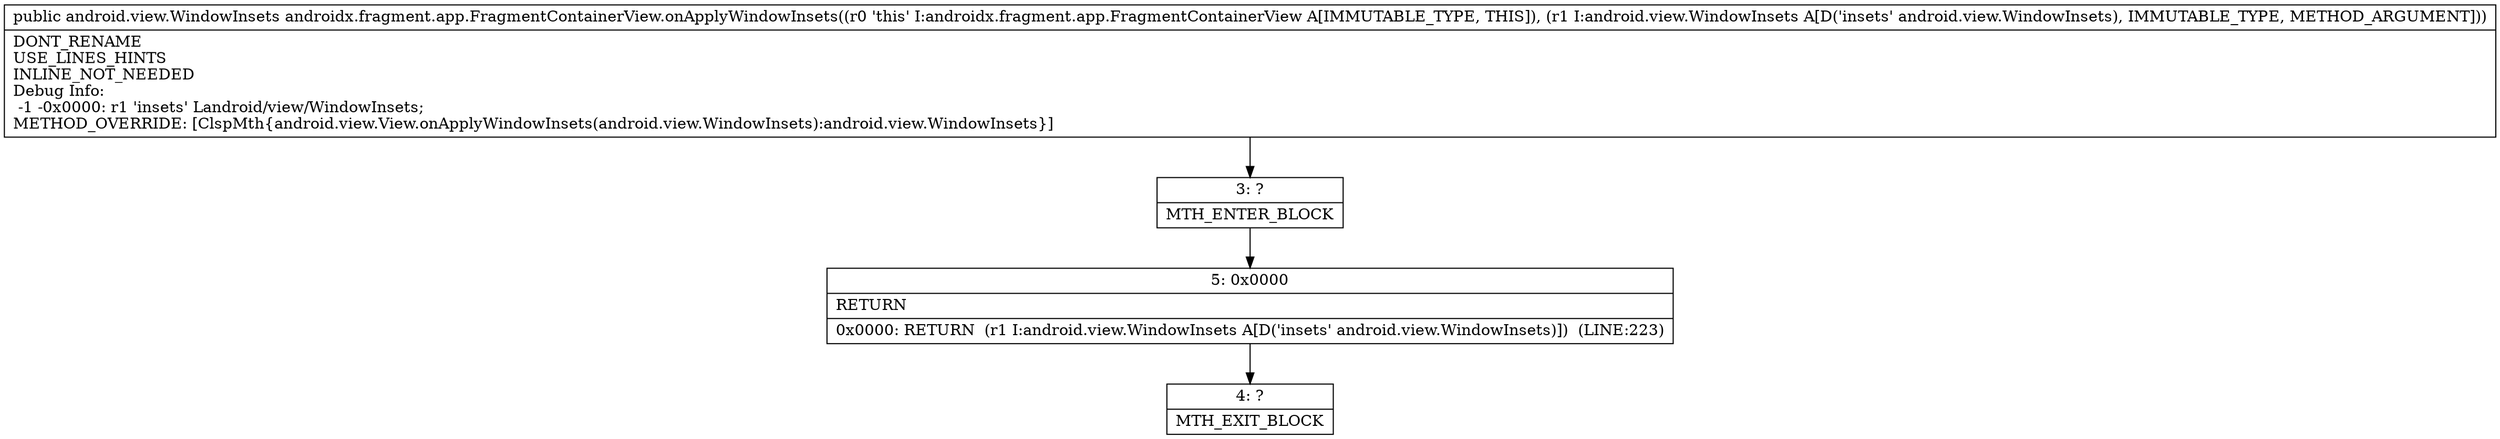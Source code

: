 digraph "CFG forandroidx.fragment.app.FragmentContainerView.onApplyWindowInsets(Landroid\/view\/WindowInsets;)Landroid\/view\/WindowInsets;" {
Node_3 [shape=record,label="{3\:\ ?|MTH_ENTER_BLOCK\l}"];
Node_5 [shape=record,label="{5\:\ 0x0000|RETURN\l|0x0000: RETURN  (r1 I:android.view.WindowInsets A[D('insets' android.view.WindowInsets)])  (LINE:223)\l}"];
Node_4 [shape=record,label="{4\:\ ?|MTH_EXIT_BLOCK\l}"];
MethodNode[shape=record,label="{public android.view.WindowInsets androidx.fragment.app.FragmentContainerView.onApplyWindowInsets((r0 'this' I:androidx.fragment.app.FragmentContainerView A[IMMUTABLE_TYPE, THIS]), (r1 I:android.view.WindowInsets A[D('insets' android.view.WindowInsets), IMMUTABLE_TYPE, METHOD_ARGUMENT]))  | DONT_RENAME\lUSE_LINES_HINTS\lINLINE_NOT_NEEDED\lDebug Info:\l  \-1 \-0x0000: r1 'insets' Landroid\/view\/WindowInsets;\lMETHOD_OVERRIDE: [ClspMth\{android.view.View.onApplyWindowInsets(android.view.WindowInsets):android.view.WindowInsets\}]\l}"];
MethodNode -> Node_3;Node_3 -> Node_5;
Node_5 -> Node_4;
}

